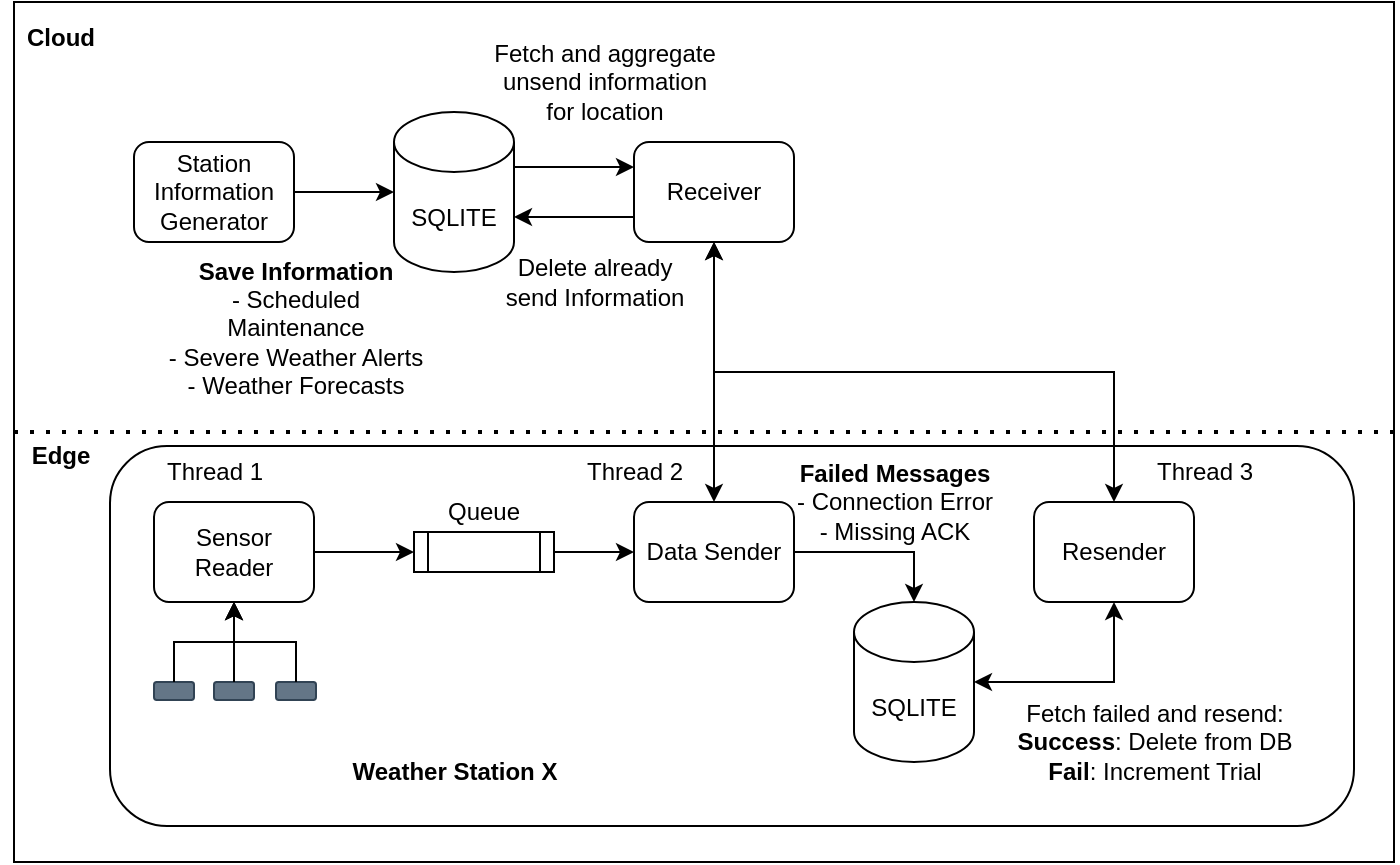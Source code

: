 <mxfile version="21.5.2" type="device">
  <diagram name="Page-1" id="H8vXaxKlGND5or1iGQGB">
    <mxGraphModel dx="1122" dy="726" grid="1" gridSize="10" guides="1" tooltips="1" connect="1" arrows="1" fold="1" page="1" pageScale="1" pageWidth="850" pageHeight="1100" math="0" shadow="0">
      <root>
        <mxCell id="0" />
        <mxCell id="1" parent="0" />
        <mxCell id="ZCMD7IhyjLp66zMe6bh4-53" value="" style="rounded=0;whiteSpace=wrap;html=1;" vertex="1" parent="1">
          <mxGeometry x="80" y="20" width="690" height="430" as="geometry" />
        </mxCell>
        <mxCell id="ZCMD7IhyjLp66zMe6bh4-57" value="" style="rounded=1;whiteSpace=wrap;html=1;" vertex="1" parent="1">
          <mxGeometry x="128" y="242" width="622" height="190" as="geometry" />
        </mxCell>
        <mxCell id="ZCMD7IhyjLp66zMe6bh4-16" style="edgeStyle=orthogonalEdgeStyle;rounded=0;orthogonalLoop=1;jettySize=auto;html=1;exitX=1;exitY=0.5;exitDx=0;exitDy=0;entryX=0;entryY=0.5;entryDx=0;entryDy=0;" edge="1" parent="1" source="ZCMD7IhyjLp66zMe6bh4-11" target="ZCMD7IhyjLp66zMe6bh4-13">
          <mxGeometry relative="1" as="geometry" />
        </mxCell>
        <mxCell id="ZCMD7IhyjLp66zMe6bh4-11" value="Sensor Reader" style="rounded=1;whiteSpace=wrap;html=1;" vertex="1" parent="1">
          <mxGeometry x="150" y="270" width="80" height="50" as="geometry" />
        </mxCell>
        <mxCell id="ZCMD7IhyjLp66zMe6bh4-28" style="edgeStyle=orthogonalEdgeStyle;rounded=0;orthogonalLoop=1;jettySize=auto;html=1;exitX=1;exitY=0.5;exitDx=0;exitDy=0;entryX=0;entryY=0.5;entryDx=0;entryDy=0;" edge="1" parent="1" source="ZCMD7IhyjLp66zMe6bh4-13" target="ZCMD7IhyjLp66zMe6bh4-27">
          <mxGeometry relative="1" as="geometry" />
        </mxCell>
        <mxCell id="ZCMD7IhyjLp66zMe6bh4-13" value="" style="shape=process;whiteSpace=wrap;html=1;backgroundOutline=1;" vertex="1" parent="1">
          <mxGeometry x="280" y="285" width="70" height="20" as="geometry" />
        </mxCell>
        <mxCell id="ZCMD7IhyjLp66zMe6bh4-17" value="Queue" style="text;html=1;strokeColor=none;fillColor=none;align=center;verticalAlign=middle;whiteSpace=wrap;rounded=0;" vertex="1" parent="1">
          <mxGeometry x="285" y="260" width="60" height="30" as="geometry" />
        </mxCell>
        <mxCell id="ZCMD7IhyjLp66zMe6bh4-22" value="" style="group" vertex="1" connectable="0" parent="1">
          <mxGeometry x="150" y="360" width="81" height="9" as="geometry" />
        </mxCell>
        <mxCell id="ZCMD7IhyjLp66zMe6bh4-19" value="" style="rounded=1;whiteSpace=wrap;html=1;fillColor=#647687;fontColor=#ffffff;strokeColor=#314354;" vertex="1" parent="ZCMD7IhyjLp66zMe6bh4-22">
          <mxGeometry width="20" height="9" as="geometry" />
        </mxCell>
        <mxCell id="ZCMD7IhyjLp66zMe6bh4-20" value="" style="rounded=1;whiteSpace=wrap;html=1;fillColor=#647687;fontColor=#ffffff;strokeColor=#314354;" vertex="1" parent="ZCMD7IhyjLp66zMe6bh4-22">
          <mxGeometry x="30" width="20" height="9" as="geometry" />
        </mxCell>
        <mxCell id="ZCMD7IhyjLp66zMe6bh4-21" value="" style="rounded=1;whiteSpace=wrap;html=1;fillColor=#647687;fontColor=#ffffff;strokeColor=#314354;" vertex="1" parent="ZCMD7IhyjLp66zMe6bh4-22">
          <mxGeometry x="61" width="20" height="9" as="geometry" />
        </mxCell>
        <mxCell id="ZCMD7IhyjLp66zMe6bh4-23" style="edgeStyle=orthogonalEdgeStyle;rounded=0;orthogonalLoop=1;jettySize=auto;html=1;exitX=0.5;exitY=0;exitDx=0;exitDy=0;entryX=0.5;entryY=1;entryDx=0;entryDy=0;" edge="1" parent="1" source="ZCMD7IhyjLp66zMe6bh4-20" target="ZCMD7IhyjLp66zMe6bh4-11">
          <mxGeometry relative="1" as="geometry" />
        </mxCell>
        <mxCell id="ZCMD7IhyjLp66zMe6bh4-24" style="edgeStyle=orthogonalEdgeStyle;rounded=0;orthogonalLoop=1;jettySize=auto;html=1;exitX=0.5;exitY=0;exitDx=0;exitDy=0;entryX=0.5;entryY=1;entryDx=0;entryDy=0;" edge="1" parent="1" source="ZCMD7IhyjLp66zMe6bh4-21" target="ZCMD7IhyjLp66zMe6bh4-11">
          <mxGeometry relative="1" as="geometry" />
        </mxCell>
        <mxCell id="ZCMD7IhyjLp66zMe6bh4-25" style="edgeStyle=orthogonalEdgeStyle;rounded=0;orthogonalLoop=1;jettySize=auto;html=1;exitX=0.5;exitY=0;exitDx=0;exitDy=0;entryX=0.5;entryY=1;entryDx=0;entryDy=0;" edge="1" parent="1" source="ZCMD7IhyjLp66zMe6bh4-19" target="ZCMD7IhyjLp66zMe6bh4-11">
          <mxGeometry relative="1" as="geometry" />
        </mxCell>
        <mxCell id="ZCMD7IhyjLp66zMe6bh4-26" value="Thread 1" style="text;html=1;align=center;verticalAlign=middle;resizable=0;points=[];autosize=1;strokeColor=none;fillColor=none;" vertex="1" parent="1">
          <mxGeometry x="145" y="240" width="70" height="30" as="geometry" />
        </mxCell>
        <mxCell id="ZCMD7IhyjLp66zMe6bh4-33" style="edgeStyle=orthogonalEdgeStyle;rounded=0;orthogonalLoop=1;jettySize=auto;html=1;exitX=1;exitY=0.5;exitDx=0;exitDy=0;entryX=0.5;entryY=0;entryDx=0;entryDy=0;entryPerimeter=0;" edge="1" parent="1" source="ZCMD7IhyjLp66zMe6bh4-27" target="ZCMD7IhyjLp66zMe6bh4-32">
          <mxGeometry relative="1" as="geometry" />
        </mxCell>
        <mxCell id="ZCMD7IhyjLp66zMe6bh4-41" style="edgeStyle=orthogonalEdgeStyle;rounded=0;orthogonalLoop=1;jettySize=auto;html=1;exitX=0.5;exitY=0;exitDx=0;exitDy=0;entryX=0.5;entryY=1;entryDx=0;entryDy=0;startArrow=classic;startFill=1;" edge="1" parent="1" source="ZCMD7IhyjLp66zMe6bh4-27" target="ZCMD7IhyjLp66zMe6bh4-31">
          <mxGeometry relative="1" as="geometry" />
        </mxCell>
        <mxCell id="ZCMD7IhyjLp66zMe6bh4-27" value="Data Sender" style="rounded=1;whiteSpace=wrap;html=1;" vertex="1" parent="1">
          <mxGeometry x="390" y="270" width="80" height="50" as="geometry" />
        </mxCell>
        <mxCell id="ZCMD7IhyjLp66zMe6bh4-29" value="Thread 2" style="text;html=1;align=center;verticalAlign=middle;resizable=0;points=[];autosize=1;strokeColor=none;fillColor=none;" vertex="1" parent="1">
          <mxGeometry x="355" y="240" width="70" height="30" as="geometry" />
        </mxCell>
        <mxCell id="ZCMD7IhyjLp66zMe6bh4-51" style="edgeStyle=orthogonalEdgeStyle;rounded=0;orthogonalLoop=1;jettySize=auto;html=1;exitX=0;exitY=0.75;exitDx=0;exitDy=0;entryX=1;entryY=0;entryDx=0;entryDy=52.5;entryPerimeter=0;" edge="1" parent="1" source="ZCMD7IhyjLp66zMe6bh4-31" target="ZCMD7IhyjLp66zMe6bh4-43">
          <mxGeometry relative="1" as="geometry" />
        </mxCell>
        <mxCell id="ZCMD7IhyjLp66zMe6bh4-31" value="Receiver" style="rounded=1;whiteSpace=wrap;html=1;" vertex="1" parent="1">
          <mxGeometry x="390" y="90" width="80" height="50" as="geometry" />
        </mxCell>
        <mxCell id="ZCMD7IhyjLp66zMe6bh4-37" style="edgeStyle=orthogonalEdgeStyle;rounded=0;orthogonalLoop=1;jettySize=auto;html=1;exitX=1;exitY=0.5;exitDx=0;exitDy=0;exitPerimeter=0;entryX=0.5;entryY=1;entryDx=0;entryDy=0;startArrow=classic;startFill=1;" edge="1" parent="1" source="ZCMD7IhyjLp66zMe6bh4-32" target="ZCMD7IhyjLp66zMe6bh4-35">
          <mxGeometry relative="1" as="geometry" />
        </mxCell>
        <mxCell id="ZCMD7IhyjLp66zMe6bh4-32" value="SQLITE" style="shape=cylinder3;whiteSpace=wrap;html=1;boundedLbl=1;backgroundOutline=1;size=15;" vertex="1" parent="1">
          <mxGeometry x="500" y="320" width="60" height="80" as="geometry" />
        </mxCell>
        <mxCell id="ZCMD7IhyjLp66zMe6bh4-34" value="&lt;div&gt;&lt;b&gt;Failed Messages&lt;/b&gt;&lt;/div&gt;&lt;div&gt;- Connection Error&lt;/div&gt;&lt;div&gt;- Missing ACK&lt;br&gt;&lt;/div&gt;" style="text;html=1;align=center;verticalAlign=middle;resizable=0;points=[];autosize=1;strokeColor=none;fillColor=none;" vertex="1" parent="1">
          <mxGeometry x="460" y="240" width="120" height="60" as="geometry" />
        </mxCell>
        <mxCell id="ZCMD7IhyjLp66zMe6bh4-40" style="edgeStyle=orthogonalEdgeStyle;rounded=0;orthogonalLoop=1;jettySize=auto;html=1;exitX=0.5;exitY=0;exitDx=0;exitDy=0;entryX=0.5;entryY=1;entryDx=0;entryDy=0;startArrow=classic;startFill=1;" edge="1" parent="1" source="ZCMD7IhyjLp66zMe6bh4-35" target="ZCMD7IhyjLp66zMe6bh4-31">
          <mxGeometry relative="1" as="geometry" />
        </mxCell>
        <mxCell id="ZCMD7IhyjLp66zMe6bh4-35" value="Resender" style="rounded=1;whiteSpace=wrap;html=1;" vertex="1" parent="1">
          <mxGeometry x="590" y="270" width="80" height="50" as="geometry" />
        </mxCell>
        <mxCell id="ZCMD7IhyjLp66zMe6bh4-38" value="Thread 3" style="text;html=1;align=center;verticalAlign=middle;resizable=0;points=[];autosize=1;strokeColor=none;fillColor=none;" vertex="1" parent="1">
          <mxGeometry x="640" y="240" width="70" height="30" as="geometry" />
        </mxCell>
        <mxCell id="ZCMD7IhyjLp66zMe6bh4-39" value="&lt;div&gt;Fetch failed and resend:&lt;/div&gt;&lt;div&gt;&lt;b&gt;Success&lt;/b&gt;: Delete from DB&lt;/div&gt;&lt;div&gt;&lt;b&gt;Fail&lt;/b&gt;: Increment Trial&lt;br&gt;&lt;/div&gt;" style="text;html=1;align=center;verticalAlign=middle;resizable=0;points=[];autosize=1;strokeColor=none;fillColor=none;" vertex="1" parent="1">
          <mxGeometry x="570" y="360" width="160" height="60" as="geometry" />
        </mxCell>
        <mxCell id="ZCMD7IhyjLp66zMe6bh4-44" style="edgeStyle=orthogonalEdgeStyle;rounded=0;orthogonalLoop=1;jettySize=auto;html=1;exitX=1;exitY=0.5;exitDx=0;exitDy=0;" edge="1" parent="1" source="ZCMD7IhyjLp66zMe6bh4-42" target="ZCMD7IhyjLp66zMe6bh4-43">
          <mxGeometry relative="1" as="geometry" />
        </mxCell>
        <mxCell id="ZCMD7IhyjLp66zMe6bh4-42" value="Station Information Generator" style="rounded=1;whiteSpace=wrap;html=1;" vertex="1" parent="1">
          <mxGeometry x="140" y="90" width="80" height="50" as="geometry" />
        </mxCell>
        <mxCell id="ZCMD7IhyjLp66zMe6bh4-50" style="edgeStyle=orthogonalEdgeStyle;rounded=0;orthogonalLoop=1;jettySize=auto;html=1;exitX=1;exitY=0;exitDx=0;exitDy=27.5;exitPerimeter=0;entryX=0;entryY=0.25;entryDx=0;entryDy=0;" edge="1" parent="1" source="ZCMD7IhyjLp66zMe6bh4-43" target="ZCMD7IhyjLp66zMe6bh4-31">
          <mxGeometry relative="1" as="geometry" />
        </mxCell>
        <mxCell id="ZCMD7IhyjLp66zMe6bh4-43" value="SQLITE" style="shape=cylinder3;whiteSpace=wrap;html=1;boundedLbl=1;backgroundOutline=1;size=15;" vertex="1" parent="1">
          <mxGeometry x="270" y="75" width="60" height="80" as="geometry" />
        </mxCell>
        <mxCell id="ZCMD7IhyjLp66zMe6bh4-45" value="&lt;div&gt;&lt;b&gt;Save Information&lt;/b&gt;&lt;br&gt;- Scheduled Maintenance&lt;br&gt;&lt;/div&gt;&lt;div&gt;- Severe Weather Alerts&lt;/div&gt;&lt;div&gt;- Weather Forecasts&lt;br&gt;&lt;/div&gt;" style="text;html=1;strokeColor=none;fillColor=none;align=center;verticalAlign=middle;whiteSpace=wrap;rounded=0;" vertex="1" parent="1">
          <mxGeometry x="152" y="166" width="138" height="34" as="geometry" />
        </mxCell>
        <mxCell id="ZCMD7IhyjLp66zMe6bh4-47" value="&lt;div&gt;Fetch and aggregate &lt;br&gt;&lt;/div&gt;&lt;div&gt;unsend information &lt;br&gt;&lt;/div&gt;&lt;div&gt;for location&lt;/div&gt;" style="text;html=1;align=center;verticalAlign=middle;resizable=0;points=[];autosize=1;strokeColor=none;fillColor=none;" vertex="1" parent="1">
          <mxGeometry x="310" y="30" width="130" height="60" as="geometry" />
        </mxCell>
        <mxCell id="ZCMD7IhyjLp66zMe6bh4-52" value="&lt;div&gt;Delete already&lt;/div&gt;&lt;div&gt;send Information&lt;br&gt;&lt;/div&gt;" style="text;html=1;align=center;verticalAlign=middle;resizable=0;points=[];autosize=1;strokeColor=none;fillColor=none;" vertex="1" parent="1">
          <mxGeometry x="315" y="140" width="110" height="40" as="geometry" />
        </mxCell>
        <mxCell id="ZCMD7IhyjLp66zMe6bh4-54" value="" style="endArrow=none;dashed=1;html=1;dashPattern=1 3;strokeWidth=2;rounded=0;entryX=0;entryY=0.5;entryDx=0;entryDy=0;exitX=1;exitY=0.5;exitDx=0;exitDy=0;" edge="1" parent="1" source="ZCMD7IhyjLp66zMe6bh4-53" target="ZCMD7IhyjLp66zMe6bh4-53">
          <mxGeometry width="50" height="50" relative="1" as="geometry">
            <mxPoint x="200" y="540" as="sourcePoint" />
            <mxPoint x="250" y="490" as="targetPoint" />
          </mxGeometry>
        </mxCell>
        <mxCell id="ZCMD7IhyjLp66zMe6bh4-55" value="&lt;b&gt;Edge&lt;/b&gt;" style="text;html=1;align=center;verticalAlign=middle;resizable=0;points=[];autosize=1;strokeColor=none;fillColor=none;" vertex="1" parent="1">
          <mxGeometry x="78" y="232" width="50" height="30" as="geometry" />
        </mxCell>
        <mxCell id="ZCMD7IhyjLp66zMe6bh4-56" value="&lt;b&gt;Cloud&lt;/b&gt;" style="text;html=1;align=center;verticalAlign=middle;resizable=0;points=[];autosize=1;strokeColor=none;fillColor=none;" vertex="1" parent="1">
          <mxGeometry x="73" y="23" width="60" height="30" as="geometry" />
        </mxCell>
        <mxCell id="ZCMD7IhyjLp66zMe6bh4-58" value="&lt;b&gt;Weather Station X&lt;br&gt;&lt;/b&gt;" style="text;html=1;align=center;verticalAlign=middle;resizable=0;points=[];autosize=1;strokeColor=none;fillColor=none;" vertex="1" parent="1">
          <mxGeometry x="235" y="390" width="130" height="30" as="geometry" />
        </mxCell>
      </root>
    </mxGraphModel>
  </diagram>
</mxfile>
